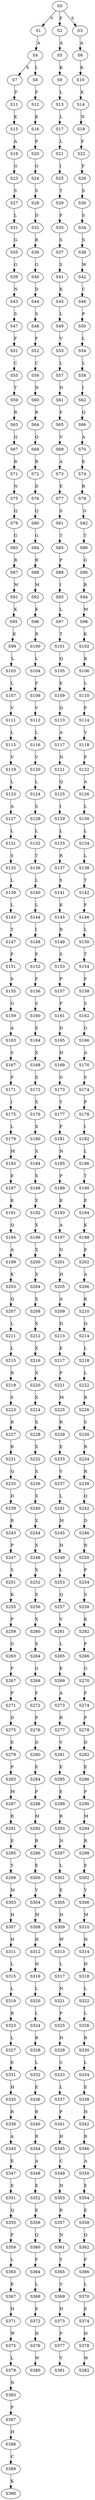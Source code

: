 strict digraph  {
	S0 -> S1 [ label = V ];
	S0 -> S2 [ label = F ];
	S0 -> S3 [ label = S ];
	S1 -> S4 [ label = A ];
	S2 -> S5 [ label = A ];
	S3 -> S6 [ label = A ];
	S4 -> S7 [ label = S ];
	S4 -> S8 [ label = L ];
	S5 -> S9 [ label = K ];
	S6 -> S10 [ label = K ];
	S7 -> S11 [ label = F ];
	S8 -> S12 [ label = F ];
	S9 -> S13 [ label = L ];
	S10 -> S14 [ label = K ];
	S11 -> S15 [ label = K ];
	S12 -> S16 [ label = K ];
	S13 -> S17 [ label = L ];
	S14 -> S18 [ label = N ];
	S15 -> S19 [ label = A ];
	S16 -> S20 [ label = P ];
	S17 -> S21 [ label = L ];
	S18 -> S22 [ label = F ];
	S19 -> S23 [ label = G ];
	S20 -> S24 [ label = G ];
	S21 -> S25 [ label = I ];
	S22 -> S26 [ label = F ];
	S23 -> S27 [ label = S ];
	S24 -> S28 [ label = S ];
	S25 -> S29 [ label = T ];
	S26 -> S30 [ label = S ];
	S27 -> S31 [ label = L ];
	S28 -> S32 [ label = D ];
	S29 -> S33 [ label = F ];
	S30 -> S34 [ label = S ];
	S31 -> S35 [ label = G ];
	S32 -> S36 [ label = R ];
	S33 -> S37 [ label = S ];
	S34 -> S38 [ label = S ];
	S35 -> S39 [ label = G ];
	S36 -> S40 [ label = G ];
	S37 -> S41 [ label = S ];
	S38 -> S42 [ label = W ];
	S39 -> S43 [ label = N ];
	S40 -> S44 [ label = D ];
	S41 -> S45 [ label = K ];
	S42 -> S46 [ label = C ];
	S43 -> S47 [ label = S ];
	S44 -> S48 [ label = S ];
	S45 -> S49 [ label = L ];
	S46 -> S50 [ label = P ];
	S47 -> S51 [ label = F ];
	S48 -> S52 [ label = F ];
	S49 -> S53 [ label = V ];
	S50 -> S54 [ label = L ];
	S51 -> S55 [ label = C ];
	S52 -> S56 [ label = C ];
	S53 -> S57 [ label = L ];
	S54 -> S58 [ label = L ];
	S55 -> S59 [ label = T ];
	S56 -> S60 [ label = N ];
	S57 -> S61 [ label = N ];
	S58 -> S62 [ label = I ];
	S59 -> S63 [ label = R ];
	S60 -> S64 [ label = R ];
	S61 -> S65 [ label = F ];
	S62 -> S66 [ label = Q ];
	S63 -> S67 [ label = Q ];
	S64 -> S68 [ label = Q ];
	S65 -> S69 [ label = V ];
	S66 -> S70 [ label = A ];
	S67 -> S71 [ label = R ];
	S68 -> S72 [ label = R ];
	S69 -> S73 [ label = A ];
	S70 -> S74 [ label = E ];
	S71 -> S75 [ label = N ];
	S72 -> S76 [ label = D ];
	S73 -> S77 [ label = E ];
	S74 -> S78 [ label = R ];
	S75 -> S79 [ label = Q ];
	S76 -> S80 [ label = Q ];
	S77 -> S81 [ label = S ];
	S78 -> S82 [ label = G ];
	S79 -> S83 [ label = G ];
	S80 -> S84 [ label = G ];
	S81 -> S85 [ label = T ];
	S82 -> S86 [ label = T ];
	S83 -> S87 [ label = R ];
	S84 -> S88 [ label = R ];
	S85 -> S89 [ label = P ];
	S86 -> S90 [ label = G ];
	S87 -> S91 [ label = M ];
	S88 -> S92 [ label = M ];
	S89 -> S93 [ label = I ];
	S90 -> S94 [ label = R ];
	S91 -> S95 [ label = K ];
	S92 -> S96 [ label = K ];
	S93 -> S97 [ label = L ];
	S94 -> S98 [ label = M ];
	S95 -> S99 [ label = K ];
	S96 -> S100 [ label = R ];
	S97 -> S101 [ label = T ];
	S98 -> S102 [ label = K ];
	S99 -> S103 [ label = L ];
	S100 -> S104 [ label = L ];
	S101 -> S105 [ label = Q ];
	S102 -> S106 [ label = K ];
	S103 -> S107 [ label = L ];
	S104 -> S108 [ label = F ];
	S105 -> S109 [ label = E ];
	S106 -> S110 [ label = L ];
	S107 -> S111 [ label = V ];
	S108 -> S112 [ label = V ];
	S109 -> S113 [ label = Q ];
	S110 -> S114 [ label = F ];
	S111 -> S115 [ label = L ];
	S112 -> S116 [ label = L ];
	S113 -> S117 [ label = A ];
	S114 -> S118 [ label = V ];
	S115 -> S119 [ label = V ];
	S116 -> S120 [ label = V ];
	S117 -> S121 [ label = N ];
	S118 -> S122 [ label = F ];
	S119 -> S123 [ label = L ];
	S120 -> S124 [ label = L ];
	S121 -> S125 [ label = Q ];
	S122 -> S126 [ label = A ];
	S123 -> S127 [ label = A ];
	S124 -> S128 [ label = S ];
	S125 -> S129 [ label = I ];
	S126 -> S130 [ label = L ];
	S127 -> S131 [ label = L ];
	S128 -> S132 [ label = L ];
	S129 -> S133 [ label = L ];
	S130 -> S134 [ label = L ];
	S131 -> S135 [ label = S ];
	S132 -> S136 [ label = T ];
	S133 -> S137 [ label = R ];
	S134 -> S138 [ label = L ];
	S135 -> S139 [ label = L ];
	S136 -> S140 [ label = L ];
	S137 -> S141 [ label = S ];
	S138 -> S142 [ label = T ];
	S139 -> S143 [ label = L ];
	S140 -> S144 [ label = L ];
	S141 -> S145 [ label = K ];
	S142 -> S146 [ label = F ];
	S143 -> S147 [ label = T ];
	S144 -> S148 [ label = I ];
	S145 -> S149 [ label = R ];
	S146 -> S150 [ label = L ];
	S147 -> S151 [ label = F ];
	S148 -> S152 [ label = F ];
	S149 -> S153 [ label = S ];
	S150 -> S154 [ label = T ];
	S151 -> S155 [ label = S ];
	S152 -> S156 [ label = F ];
	S153 -> S157 [ label = P ];
	S154 -> S158 [ label = F ];
	S155 -> S159 [ label = G ];
	S156 -> S160 [ label = S ];
	S157 -> S161 [ label = P ];
	S158 -> S162 [ label = S ];
	S159 -> S163 [ label = A ];
	S160 -> S164 [ label = X ];
	S161 -> S165 [ label = D ];
	S162 -> S166 [ label = G ];
	S163 -> S167 [ label = S ];
	S164 -> S168 [ label = X ];
	S165 -> S169 [ label = H ];
	S166 -> S170 [ label = A ];
	S167 -> S171 [ label = P ];
	S168 -> S172 [ label = X ];
	S169 -> S173 [ label = G ];
	S170 -> S174 [ label = S ];
	S171 -> S175 [ label = I ];
	S172 -> S176 [ label = X ];
	S173 -> S177 [ label = Y ];
	S174 -> S178 [ label = P ];
	S175 -> S179 [ label = L ];
	S176 -> S180 [ label = X ];
	S177 -> S181 [ label = P ];
	S178 -> S182 [ label = I ];
	S179 -> S183 [ label = M ];
	S180 -> S184 [ label = X ];
	S181 -> S185 [ label = N ];
	S182 -> S186 [ label = L ];
	S183 -> S187 [ label = E ];
	S184 -> S188 [ label = X ];
	S185 -> S189 [ label = P ];
	S186 -> S190 [ label = T ];
	S187 -> S191 [ label = K ];
	S188 -> S192 [ label = X ];
	S189 -> S193 [ label = K ];
	S190 -> S194 [ label = E ];
	S191 -> S195 [ label = Q ];
	S192 -> S196 [ label = X ];
	S193 -> S197 [ label = A ];
	S194 -> S198 [ label = K ];
	S195 -> S199 [ label = A ];
	S196 -> S200 [ label = X ];
	S197 -> S201 [ label = G ];
	S198 -> S202 [ label = E ];
	S199 -> S203 [ label = K ];
	S200 -> S204 [ label = X ];
	S201 -> S205 [ label = H ];
	S202 -> S206 [ label = A ];
	S203 -> S207 [ label = Q ];
	S204 -> S208 [ label = X ];
	S205 -> S209 [ label = A ];
	S206 -> S210 [ label = K ];
	S207 -> S211 [ label = L ];
	S208 -> S212 [ label = X ];
	S209 -> S213 [ label = D ];
	S210 -> S214 [ label = Q ];
	S211 -> S215 [ label = L ];
	S212 -> S216 [ label = X ];
	S213 -> S217 [ label = E ];
	S214 -> S218 [ label = L ];
	S215 -> S219 [ label = R ];
	S216 -> S220 [ label = X ];
	S217 -> S221 [ label = P ];
	S218 -> S222 [ label = L ];
	S219 -> S223 [ label = S ];
	S220 -> S224 [ label = X ];
	S221 -> S225 [ label = M ];
	S222 -> S226 [ label = R ];
	S223 -> S227 [ label = R ];
	S224 -> S228 [ label = X ];
	S225 -> S229 [ label = R ];
	S226 -> S230 [ label = S ];
	S227 -> S231 [ label = R ];
	S228 -> S232 [ label = X ];
	S229 -> S233 [ label = E ];
	S230 -> S234 [ label = R ];
	S231 -> S235 [ label = Q ];
	S232 -> S236 [ label = X ];
	S233 -> S237 [ label = Y ];
	S234 -> S238 [ label = R ];
	S235 -> S239 [ label = D ];
	S236 -> S240 [ label = X ];
	S237 -> S241 [ label = L ];
	S238 -> S242 [ label = Q ];
	S239 -> S243 [ label = R ];
	S240 -> S244 [ label = X ];
	S241 -> S245 [ label = M ];
	S242 -> S246 [ label = D ];
	S243 -> S247 [ label = P ];
	S244 -> S248 [ label = X ];
	S245 -> S249 [ label = H ];
	S246 -> S250 [ label = R ];
	S247 -> S251 [ label = S ];
	S248 -> S252 [ label = X ];
	S249 -> S253 [ label = L ];
	S250 -> S254 [ label = P ];
	S251 -> S255 [ label = K ];
	S252 -> S256 [ label = X ];
	S253 -> S257 [ label = Q ];
	S254 -> S258 [ label = S ];
	S255 -> S259 [ label = P ];
	S256 -> S260 [ label = X ];
	S257 -> S261 [ label = V ];
	S258 -> S262 [ label = K ];
	S259 -> S263 [ label = G ];
	S260 -> S264 [ label = X ];
	S261 -> S265 [ label = L ];
	S262 -> S266 [ label = P ];
	S263 -> S267 [ label = F ];
	S264 -> S268 [ label = G ];
	S265 -> S269 [ label = E ];
	S266 -> S270 [ label = G ];
	S267 -> S271 [ label = P ];
	S268 -> S272 [ label = F ];
	S269 -> S273 [ label = A ];
	S270 -> S274 [ label = F ];
	S271 -> S275 [ label = D ];
	S272 -> S276 [ label = P ];
	S273 -> S277 [ label = R ];
	S274 -> S278 [ label = P ];
	S275 -> S279 [ label = E ];
	S276 -> S280 [ label = D ];
	S277 -> S281 [ label = V ];
	S278 -> S282 [ label = D ];
	S279 -> S283 [ label = P ];
	S280 -> S284 [ label = E ];
	S281 -> S285 [ label = E ];
	S282 -> S286 [ label = E ];
	S283 -> S287 [ label = M ];
	S284 -> S288 [ label = P ];
	S285 -> S289 [ label = E ];
	S286 -> S290 [ label = P ];
	S287 -> S291 [ label = R ];
	S288 -> S292 [ label = M ];
	S289 -> S293 [ label = R ];
	S290 -> S294 [ label = M ];
	S291 -> S295 [ label = E ];
	S292 -> S296 [ label = R ];
	S293 -> S297 [ label = N ];
	S294 -> S298 [ label = R ];
	S295 -> S299 [ label = Y ];
	S296 -> S300 [ label = E ];
	S297 -> S301 [ label = L ];
	S298 -> S302 [ label = E ];
	S299 -> S303 [ label = M ];
	S300 -> S304 [ label = Y ];
	S301 -> S305 [ label = E ];
	S302 -> S306 [ label = Y ];
	S303 -> S307 [ label = H ];
	S304 -> S308 [ label = M ];
	S305 -> S309 [ label = H ];
	S306 -> S310 [ label = M ];
	S307 -> S311 [ label = H ];
	S308 -> S312 [ label = H ];
	S309 -> S313 [ label = W ];
	S310 -> S314 [ label = H ];
	S311 -> S315 [ label = L ];
	S312 -> S316 [ label = H ];
	S313 -> S317 [ label = L ];
	S314 -> S318 [ label = H ];
	S315 -> S319 [ label = L ];
	S316 -> S320 [ label = L ];
	S317 -> S321 [ label = N ];
	S318 -> S322 [ label = L ];
	S319 -> S323 [ label = R ];
	S320 -> S324 [ label = L ];
	S321 -> S325 [ label = P ];
	S322 -> S326 [ label = L ];
	S323 -> S327 [ label = L ];
	S324 -> S328 [ label = R ];
	S325 -> S329 [ label = H ];
	S326 -> S330 [ label = R ];
	S327 -> S331 [ label = E ];
	S328 -> S332 [ label = L ];
	S329 -> S333 [ label = C ];
	S330 -> S334 [ label = L ];
	S331 -> S335 [ label = H ];
	S332 -> S336 [ label = E ];
	S333 -> S337 [ label = L ];
	S334 -> S338 [ label = E ];
	S335 -> S339 [ label = R ];
	S336 -> S340 [ label = R ];
	S337 -> S341 [ label = P ];
	S338 -> S342 [ label = H ];
	S339 -> S343 [ label = A ];
	S340 -> S344 [ label = R ];
	S341 -> S345 [ label = H ];
	S342 -> S346 [ label = R ];
	S343 -> S347 [ label = E ];
	S344 -> S348 [ label = A ];
	S345 -> S349 [ label = C ];
	S346 -> S350 [ label = A ];
	S347 -> S351 [ label = E ];
	S348 -> S352 [ label = E ];
	S349 -> S353 [ label = N ];
	S350 -> S354 [ label = E ];
	S351 -> S355 [ label = Q ];
	S352 -> S356 [ label = E ];
	S353 -> S357 [ label = R ];
	S354 -> S358 [ label = E ];
	S355 -> S359 [ label = F ];
	S356 -> S360 [ label = Q ];
	S357 -> S361 [ label = N ];
	S358 -> S362 [ label = Q ];
	S359 -> S363 [ label = L ];
	S360 -> S364 [ label = F ];
	S361 -> S365 [ label = Y ];
	S362 -> S366 [ label = F ];
	S363 -> S367 [ label = E ];
	S364 -> S368 [ label = L ];
	S365 -> S369 [ label = V ];
	S366 -> S370 [ label = L ];
	S367 -> S371 [ label = H ];
	S368 -> S372 [ label = E ];
	S369 -> S373 [ label = H ];
	S370 -> S374 [ label = E ];
	S371 -> S375 [ label = W ];
	S372 -> S376 [ label = H ];
	S373 -> S377 [ label = P ];
	S374 -> S378 [ label = H ];
	S375 -> S379 [ label = L ];
	S376 -> S380 [ label = W ];
	S377 -> S381 [ label = V ];
	S378 -> S382 [ label = W ];
	S379 -> S383 [ label = N ];
	S383 -> S387 [ label = P ];
	S387 -> S388 [ label = H ];
	S388 -> S389 [ label = C ];
	S389 -> S390 [ label = K ];
}
